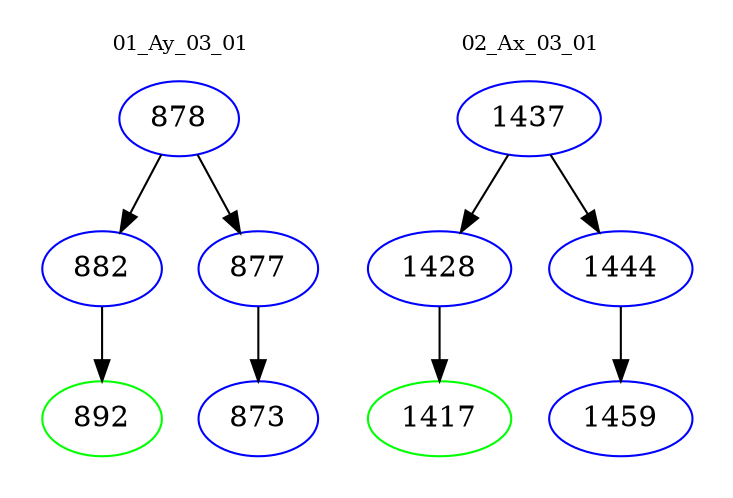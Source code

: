 digraph{
subgraph cluster_0 {
color = white
label = "01_Ay_03_01";
fontsize=10;
T0_878 [label="878", color="blue"]
T0_878 -> T0_882 [color="black"]
T0_882 [label="882", color="blue"]
T0_882 -> T0_892 [color="black"]
T0_892 [label="892", color="green"]
T0_878 -> T0_877 [color="black"]
T0_877 [label="877", color="blue"]
T0_877 -> T0_873 [color="black"]
T0_873 [label="873", color="blue"]
}
subgraph cluster_1 {
color = white
label = "02_Ax_03_01";
fontsize=10;
T1_1437 [label="1437", color="blue"]
T1_1437 -> T1_1428 [color="black"]
T1_1428 [label="1428", color="blue"]
T1_1428 -> T1_1417 [color="black"]
T1_1417 [label="1417", color="green"]
T1_1437 -> T1_1444 [color="black"]
T1_1444 [label="1444", color="blue"]
T1_1444 -> T1_1459 [color="black"]
T1_1459 [label="1459", color="blue"]
}
}
